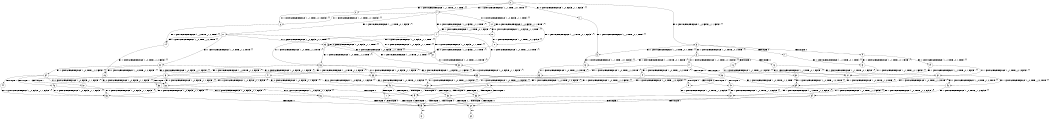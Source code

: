 digraph BCG {
size = "7, 10.5";
center = TRUE;
node [shape = circle];
0 [peripheries = 2];
0 -> 1 [label = "EX !0 !ATOMIC_EXCH_BRANCH (1, +0, FALSE, +1, 1, FALSE) !{}"];
0 -> 2 [label = "EX !1 !ATOMIC_EXCH_BRANCH (1, +1, TRUE, +0, 1, TRUE) !{}"];
0 -> 3 [label = "EX !0 !ATOMIC_EXCH_BRANCH (1, +0, FALSE, +1, 1, FALSE) !{}"];
0 -> 4 [label = "EX !1 !ATOMIC_EXCH_BRANCH (1, +1, TRUE, +0, 1, TRUE) !{}"];
1 -> 5 [label = "EX !1 !ATOMIC_EXCH_BRANCH (1, +1, TRUE, +0, 1, TRUE) !{}"];
2 -> 6 [label = "EX !1 !ATOMIC_EXCH_BRANCH (1, +1, TRUE, +0, 1, FALSE) !{}"];
3 -> 5 [label = "EX !1 !ATOMIC_EXCH_BRANCH (1, +1, TRUE, +0, 1, TRUE) !{}"];
3 -> 7 [label = "TERMINATE !0"];
3 -> 8 [label = "EX !1 !ATOMIC_EXCH_BRANCH (1, +1, TRUE, +0, 1, TRUE) !{}"];
3 -> 9 [label = "TERMINATE !0"];
4 -> 6 [label = "EX !1 !ATOMIC_EXCH_BRANCH (1, +1, TRUE, +0, 1, FALSE) !{}"];
4 -> 10 [label = "EX !0 !ATOMIC_EXCH_BRANCH (1, +0, FALSE, +1, 1, TRUE) !{}"];
4 -> 11 [label = "EX !1 !ATOMIC_EXCH_BRANCH (1, +1, TRUE, +0, 1, FALSE) !{}"];
4 -> 12 [label = "EX !0 !ATOMIC_EXCH_BRANCH (1, +0, FALSE, +1, 1, TRUE) !{}"];
5 -> 13 [label = "EX !1 !ATOMIC_EXCH_BRANCH (1, +1, TRUE, +0, 1, FALSE) !{}"];
6 -> 14 [label = "EX !1 !ATOMIC_EXCH_BRANCH (1, +0, TRUE, +1, 2, TRUE) !{}"];
7 -> 15 [label = "EX !1 !ATOMIC_EXCH_BRANCH (1, +1, TRUE, +0, 1, TRUE) !{}"];
8 -> 13 [label = "EX !1 !ATOMIC_EXCH_BRANCH (1, +1, TRUE, +0, 1, FALSE) !{}"];
8 -> 16 [label = "TERMINATE !0"];
8 -> 17 [label = "EX !1 !ATOMIC_EXCH_BRANCH (1, +1, TRUE, +0, 1, FALSE) !{}"];
8 -> 18 [label = "TERMINATE !0"];
9 -> 15 [label = "EX !1 !ATOMIC_EXCH_BRANCH (1, +1, TRUE, +0, 1, TRUE) !{}"];
9 -> 19 [label = "EX !1 !ATOMIC_EXCH_BRANCH (1, +1, TRUE, +0, 1, TRUE) !{}"];
10 -> 20 [label = "EX !1 !ATOMIC_EXCH_BRANCH (1, +1, TRUE, +0, 1, FALSE) !{}"];
11 -> 14 [label = "EX !1 !ATOMIC_EXCH_BRANCH (1, +0, TRUE, +1, 2, TRUE) !{}"];
11 -> 21 [label = "EX !0 !ATOMIC_EXCH_BRANCH (1, +0, FALSE, +1, 1, TRUE) !{}"];
11 -> 22 [label = "EX !1 !ATOMIC_EXCH_BRANCH (1, +0, TRUE, +1, 2, TRUE) !{}"];
11 -> 23 [label = "EX !0 !ATOMIC_EXCH_BRANCH (1, +0, FALSE, +1, 1, TRUE) !{}"];
12 -> 10 [label = "EX !0 !ATOMIC_EXCH_BRANCH (1, +0, FALSE, +1, 1, TRUE) !{}"];
12 -> 20 [label = "EX !1 !ATOMIC_EXCH_BRANCH (1, +1, TRUE, +0, 1, FALSE) !{}"];
12 -> 12 [label = "EX !0 !ATOMIC_EXCH_BRANCH (1, +0, FALSE, +1, 1, TRUE) !{}"];
12 -> 24 [label = "EX !1 !ATOMIC_EXCH_BRANCH (1, +1, TRUE, +0, 1, FALSE) !{}"];
13 -> 25 [label = "EX !1 !ATOMIC_EXCH_BRANCH (1, +0, TRUE, +1, 2, TRUE) !{}"];
14 -> 26 [label = "EX !1 !ATOMIC_EXCH_BRANCH (1, +0, TRUE, +1, 2, FALSE) !{}"];
15 -> 27 [label = "EX !1 !ATOMIC_EXCH_BRANCH (1, +1, TRUE, +0, 1, FALSE) !{}"];
16 -> 27 [label = "EX !1 !ATOMIC_EXCH_BRANCH (1, +1, TRUE, +0, 1, FALSE) !{}"];
17 -> 25 [label = "EX !1 !ATOMIC_EXCH_BRANCH (1, +0, TRUE, +1, 2, TRUE) !{}"];
17 -> 28 [label = "TERMINATE !0"];
17 -> 29 [label = "EX !1 !ATOMIC_EXCH_BRANCH (1, +0, TRUE, +1, 2, TRUE) !{}"];
17 -> 30 [label = "TERMINATE !0"];
18 -> 27 [label = "EX !1 !ATOMIC_EXCH_BRANCH (1, +1, TRUE, +0, 1, FALSE) !{}"];
18 -> 31 [label = "EX !1 !ATOMIC_EXCH_BRANCH (1, +1, TRUE, +0, 1, FALSE) !{}"];
19 -> 27 [label = "EX !1 !ATOMIC_EXCH_BRANCH (1, +1, TRUE, +0, 1, FALSE) !{}"];
19 -> 31 [label = "EX !1 !ATOMIC_EXCH_BRANCH (1, +1, TRUE, +0, 1, FALSE) !{}"];
20 -> 21 [label = "EX !0 !ATOMIC_EXCH_BRANCH (1, +0, FALSE, +1, 1, TRUE) !{}"];
21 -> 32 [label = "EX !1 !ATOMIC_EXCH_BRANCH (1, +0, TRUE, +1, 2, TRUE) !{}"];
22 -> 26 [label = "EX !1 !ATOMIC_EXCH_BRANCH (1, +0, TRUE, +1, 2, FALSE) !{}"];
22 -> 33 [label = "EX !0 !ATOMIC_EXCH_BRANCH (1, +0, FALSE, +1, 1, FALSE) !{}"];
22 -> 34 [label = "EX !1 !ATOMIC_EXCH_BRANCH (1, +0, TRUE, +1, 2, FALSE) !{}"];
22 -> 35 [label = "EX !0 !ATOMIC_EXCH_BRANCH (1, +0, FALSE, +1, 1, FALSE) !{}"];
23 -> 21 [label = "EX !0 !ATOMIC_EXCH_BRANCH (1, +0, FALSE, +1, 1, TRUE) !{}"];
23 -> 32 [label = "EX !1 !ATOMIC_EXCH_BRANCH (1, +0, TRUE, +1, 2, TRUE) !{}"];
23 -> 23 [label = "EX !0 !ATOMIC_EXCH_BRANCH (1, +0, FALSE, +1, 1, TRUE) !{}"];
23 -> 36 [label = "EX !1 !ATOMIC_EXCH_BRANCH (1, +0, TRUE, +1, 2, TRUE) !{}"];
24 -> 21 [label = "EX !0 !ATOMIC_EXCH_BRANCH (1, +0, FALSE, +1, 1, TRUE) !{}"];
24 -> 32 [label = "EX !1 !ATOMIC_EXCH_BRANCH (1, +0, TRUE, +1, 2, TRUE) !{}"];
24 -> 23 [label = "EX !0 !ATOMIC_EXCH_BRANCH (1, +0, FALSE, +1, 1, TRUE) !{}"];
24 -> 36 [label = "EX !1 !ATOMIC_EXCH_BRANCH (1, +0, TRUE, +1, 2, TRUE) !{}"];
25 -> 37 [label = "EX !1 !ATOMIC_EXCH_BRANCH (1, +0, TRUE, +1, 2, FALSE) !{}"];
26 -> 38 [label = "EX !0 !ATOMIC_EXCH_BRANCH (1, +0, FALSE, +1, 1, FALSE) !{}"];
27 -> 39 [label = "EX !1 !ATOMIC_EXCH_BRANCH (1, +0, TRUE, +1, 2, TRUE) !{}"];
28 -> 39 [label = "EX !1 !ATOMIC_EXCH_BRANCH (1, +0, TRUE, +1, 2, TRUE) !{}"];
29 -> 37 [label = "EX !1 !ATOMIC_EXCH_BRANCH (1, +0, TRUE, +1, 2, FALSE) !{}"];
29 -> 40 [label = "TERMINATE !0"];
29 -> 41 [label = "EX !1 !ATOMIC_EXCH_BRANCH (1, +0, TRUE, +1, 2, FALSE) !{}"];
29 -> 42 [label = "TERMINATE !0"];
30 -> 39 [label = "EX !1 !ATOMIC_EXCH_BRANCH (1, +0, TRUE, +1, 2, TRUE) !{}"];
30 -> 43 [label = "EX !1 !ATOMIC_EXCH_BRANCH (1, +0, TRUE, +1, 2, TRUE) !{}"];
31 -> 39 [label = "EX !1 !ATOMIC_EXCH_BRANCH (1, +0, TRUE, +1, 2, TRUE) !{}"];
31 -> 43 [label = "EX !1 !ATOMIC_EXCH_BRANCH (1, +0, TRUE, +1, 2, TRUE) !{}"];
32 -> 33 [label = "EX !0 !ATOMIC_EXCH_BRANCH (1, +0, FALSE, +1, 1, FALSE) !{}"];
33 -> 37 [label = "EX !1 !ATOMIC_EXCH_BRANCH (1, +0, TRUE, +1, 2, FALSE) !{}"];
34 -> 38 [label = "EX !0 !ATOMIC_EXCH_BRANCH (1, +0, FALSE, +1, 1, FALSE) !{}"];
34 -> 44 [label = "TERMINATE !1"];
34 -> 45 [label = "EX !0 !ATOMIC_EXCH_BRANCH (1, +0, FALSE, +1, 1, FALSE) !{}"];
34 -> 46 [label = "TERMINATE !1"];
35 -> 37 [label = "EX !1 !ATOMIC_EXCH_BRANCH (1, +0, TRUE, +1, 2, FALSE) !{}"];
35 -> 40 [label = "TERMINATE !0"];
35 -> 41 [label = "EX !1 !ATOMIC_EXCH_BRANCH (1, +0, TRUE, +1, 2, FALSE) !{}"];
35 -> 42 [label = "TERMINATE !0"];
36 -> 33 [label = "EX !0 !ATOMIC_EXCH_BRANCH (1, +0, FALSE, +1, 1, FALSE) !{}"];
36 -> 47 [label = "EX !1 !ATOMIC_EXCH_BRANCH (1, +0, TRUE, +1, 2, FALSE) !{}"];
36 -> 35 [label = "EX !0 !ATOMIC_EXCH_BRANCH (1, +0, FALSE, +1, 1, FALSE) !{}"];
36 -> 48 [label = "EX !1 !ATOMIC_EXCH_BRANCH (1, +0, TRUE, +1, 2, FALSE) !{}"];
37 -> 49 [label = "TERMINATE !0"];
38 -> 49 [label = "TERMINATE !0"];
39 -> 50 [label = "EX !1 !ATOMIC_EXCH_BRANCH (1, +0, TRUE, +1, 2, FALSE) !{}"];
40 -> 50 [label = "EX !1 !ATOMIC_EXCH_BRANCH (1, +0, TRUE, +1, 2, FALSE) !{}"];
41 -> 49 [label = "TERMINATE !0"];
41 -> 51 [label = "TERMINATE !1"];
41 -> 52 [label = "TERMINATE !0"];
41 -> 53 [label = "TERMINATE !1"];
42 -> 50 [label = "EX !1 !ATOMIC_EXCH_BRANCH (1, +0, TRUE, +1, 2, FALSE) !{}"];
42 -> 54 [label = "EX !1 !ATOMIC_EXCH_BRANCH (1, +0, TRUE, +1, 2, FALSE) !{}"];
43 -> 50 [label = "EX !1 !ATOMIC_EXCH_BRANCH (1, +0, TRUE, +1, 2, FALSE) !{}"];
43 -> 54 [label = "EX !1 !ATOMIC_EXCH_BRANCH (1, +0, TRUE, +1, 2, FALSE) !{}"];
44 -> 55 [label = "EX !0 !ATOMIC_EXCH_BRANCH (1, +0, FALSE, +1, 1, FALSE) !{}"];
45 -> 49 [label = "TERMINATE !0"];
45 -> 51 [label = "TERMINATE !1"];
45 -> 52 [label = "TERMINATE !0"];
45 -> 53 [label = "TERMINATE !1"];
46 -> 55 [label = "EX !0 !ATOMIC_EXCH_BRANCH (1, +0, FALSE, +1, 1, FALSE) !{}"];
46 -> 56 [label = "EX !0 !ATOMIC_EXCH_BRANCH (1, +0, FALSE, +1, 1, FALSE) !{}"];
47 -> 38 [label = "EX !0 !ATOMIC_EXCH_BRANCH (1, +0, FALSE, +1, 1, FALSE) !{}"];
48 -> 38 [label = "EX !0 !ATOMIC_EXCH_BRANCH (1, +0, FALSE, +1, 1, FALSE) !{}"];
48 -> 57 [label = "TERMINATE !1"];
48 -> 45 [label = "EX !0 !ATOMIC_EXCH_BRANCH (1, +0, FALSE, +1, 1, FALSE) !{}"];
48 -> 58 [label = "TERMINATE !1"];
49 -> 59 [label = "TERMINATE !1"];
50 -> 59 [label = "TERMINATE !1"];
51 -> 59 [label = "TERMINATE !0"];
52 -> 59 [label = "TERMINATE !1"];
52 -> 60 [label = "TERMINATE !1"];
53 -> 59 [label = "TERMINATE !0"];
53 -> 60 [label = "TERMINATE !0"];
54 -> 59 [label = "TERMINATE !1"];
54 -> 60 [label = "TERMINATE !1"];
55 -> 59 [label = "TERMINATE !0"];
56 -> 59 [label = "TERMINATE !0"];
56 -> 60 [label = "TERMINATE !0"];
57 -> 55 [label = "EX !0 !ATOMIC_EXCH_BRANCH (1, +0, FALSE, +1, 1, FALSE) !{}"];
58 -> 55 [label = "EX !0 !ATOMIC_EXCH_BRANCH (1, +0, FALSE, +1, 1, FALSE) !{}"];
58 -> 56 [label = "EX !0 !ATOMIC_EXCH_BRANCH (1, +0, FALSE, +1, 1, FALSE) !{}"];
59 -> 61 [label = "exit"];
60 -> 62 [label = "exit"];
}
